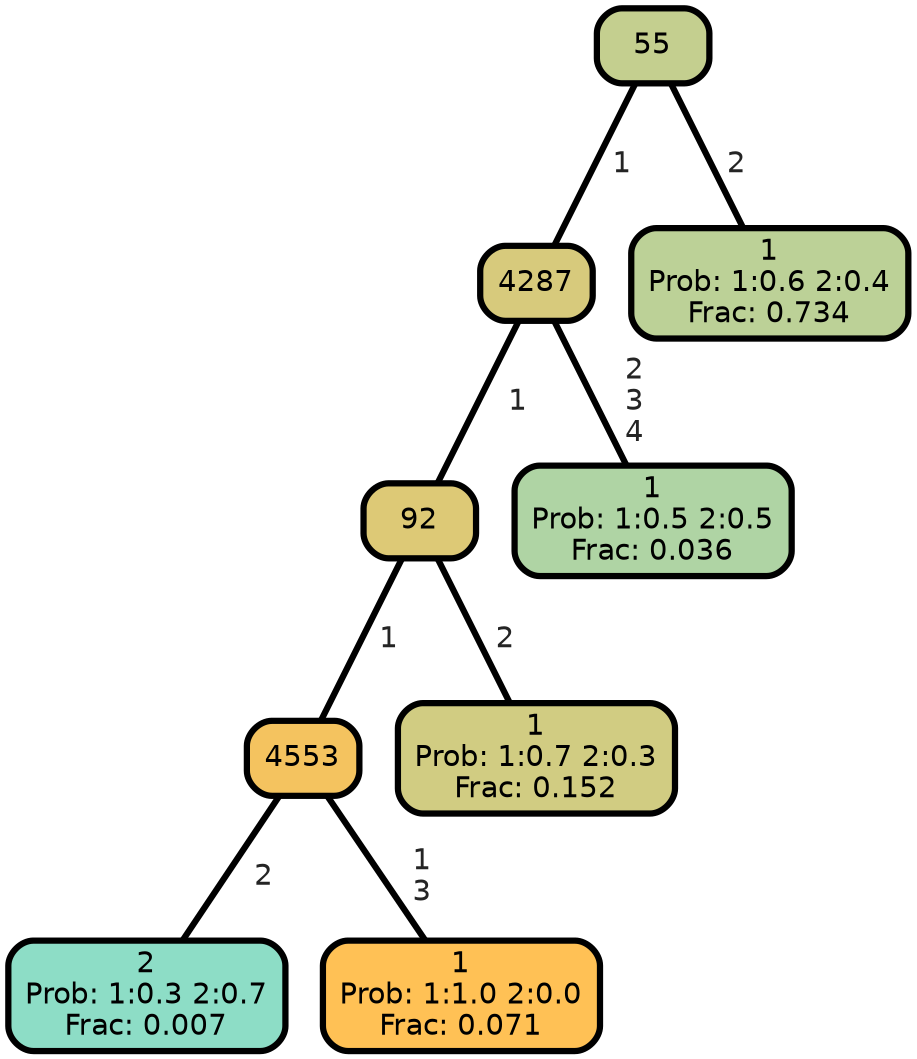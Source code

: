 graph Tree {
node [shape=box, style="filled, rounded",color="black",penwidth="3",fontcolor="black",                 fontname=helvetica] ;
graph [ranksep="0 equally", splines=straight,                 bgcolor=transparent, dpi=200] ;
edge [fontname=helvetica, fontweight=bold,fontcolor=grey14,color=black] ;
0 [label="2
Prob: 1:0.3 2:0.7
Frac: 0.007", fillcolor="#8dddc6"] ;
1 [label="4553", fillcolor="#f4c35f"] ;
2 [label="1
Prob: 1:1.0 2:0.0
Frac: 0.071", fillcolor="#ffc155"] ;
3 [label="92", fillcolor="#ddc976"] ;
4 [label="1
Prob: 1:0.7 2:0.3
Frac: 0.152", fillcolor="#d1cc82"] ;
5 [label="4287", fillcolor="#d7ca7c"] ;
6 [label="1
Prob: 1:0.5 2:0.5
Frac: 0.036", fillcolor="#afd4a4"] ;
7 [label="55", fillcolor="#c4cf8f"] ;
8 [label="1
Prob: 1:0.6 2:0.4
Frac: 0.734", fillcolor="#bcd197"] ;
1 -- 0 [label=" 2",penwidth=3] ;
1 -- 2 [label=" 1\n 3",penwidth=3] ;
3 -- 1 [label=" 1",penwidth=3] ;
3 -- 4 [label=" 2",penwidth=3] ;
5 -- 3 [label=" 1",penwidth=3] ;
5 -- 6 [label=" 2\n 3\n 4",penwidth=3] ;
7 -- 5 [label=" 1",penwidth=3] ;
7 -- 8 [label=" 2",penwidth=3] ;
{rank = same;}}